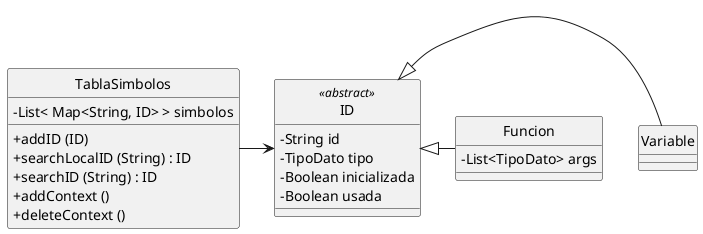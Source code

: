 @startuml TablaSimbolos

skinparam ClassAttributeIconSize 0
hide circle

class TablaSimbolos {
    - List< Map<String, ID> > simbolos
    + addID (ID)
    + searchLocalID (String) : ID
    + searchID (String) : ID
    + addContext ()
    + deleteContext ()
}

class ID <<abstract>> {
    - String id
    - TipoDato tipo
    - Boolean inicializada
    - Boolean usada
}

class Variable {}

class Funcion {
    - List<TipoDato> args
}

TablaSimbolos -> ID
ID <|- Variable
ID <|- Funcion

@enduml